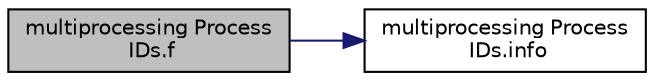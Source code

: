 digraph "multiprocessing Process IDs.f"
{
 // LATEX_PDF_SIZE
  edge [fontname="Helvetica",fontsize="10",labelfontname="Helvetica",labelfontsize="10"];
  node [fontname="Helvetica",fontsize="10",shape=record];
  rankdir="LR";
  Node1 [label="multiprocessing Process\l IDs.f",height=0.2,width=0.4,color="black", fillcolor="grey75", style="filled", fontcolor="black",tooltip=" "];
  Node1 -> Node2 [color="midnightblue",fontsize="10",style="solid"];
  Node2 [label="multiprocessing Process\l IDs.info",height=0.2,width=0.4,color="black", fillcolor="white", style="filled",URL="$namespacemultiprocessing_01_process_01_i_ds.html#aae6bc5e42a2db9d098921c286087da33",tooltip=" "];
}
